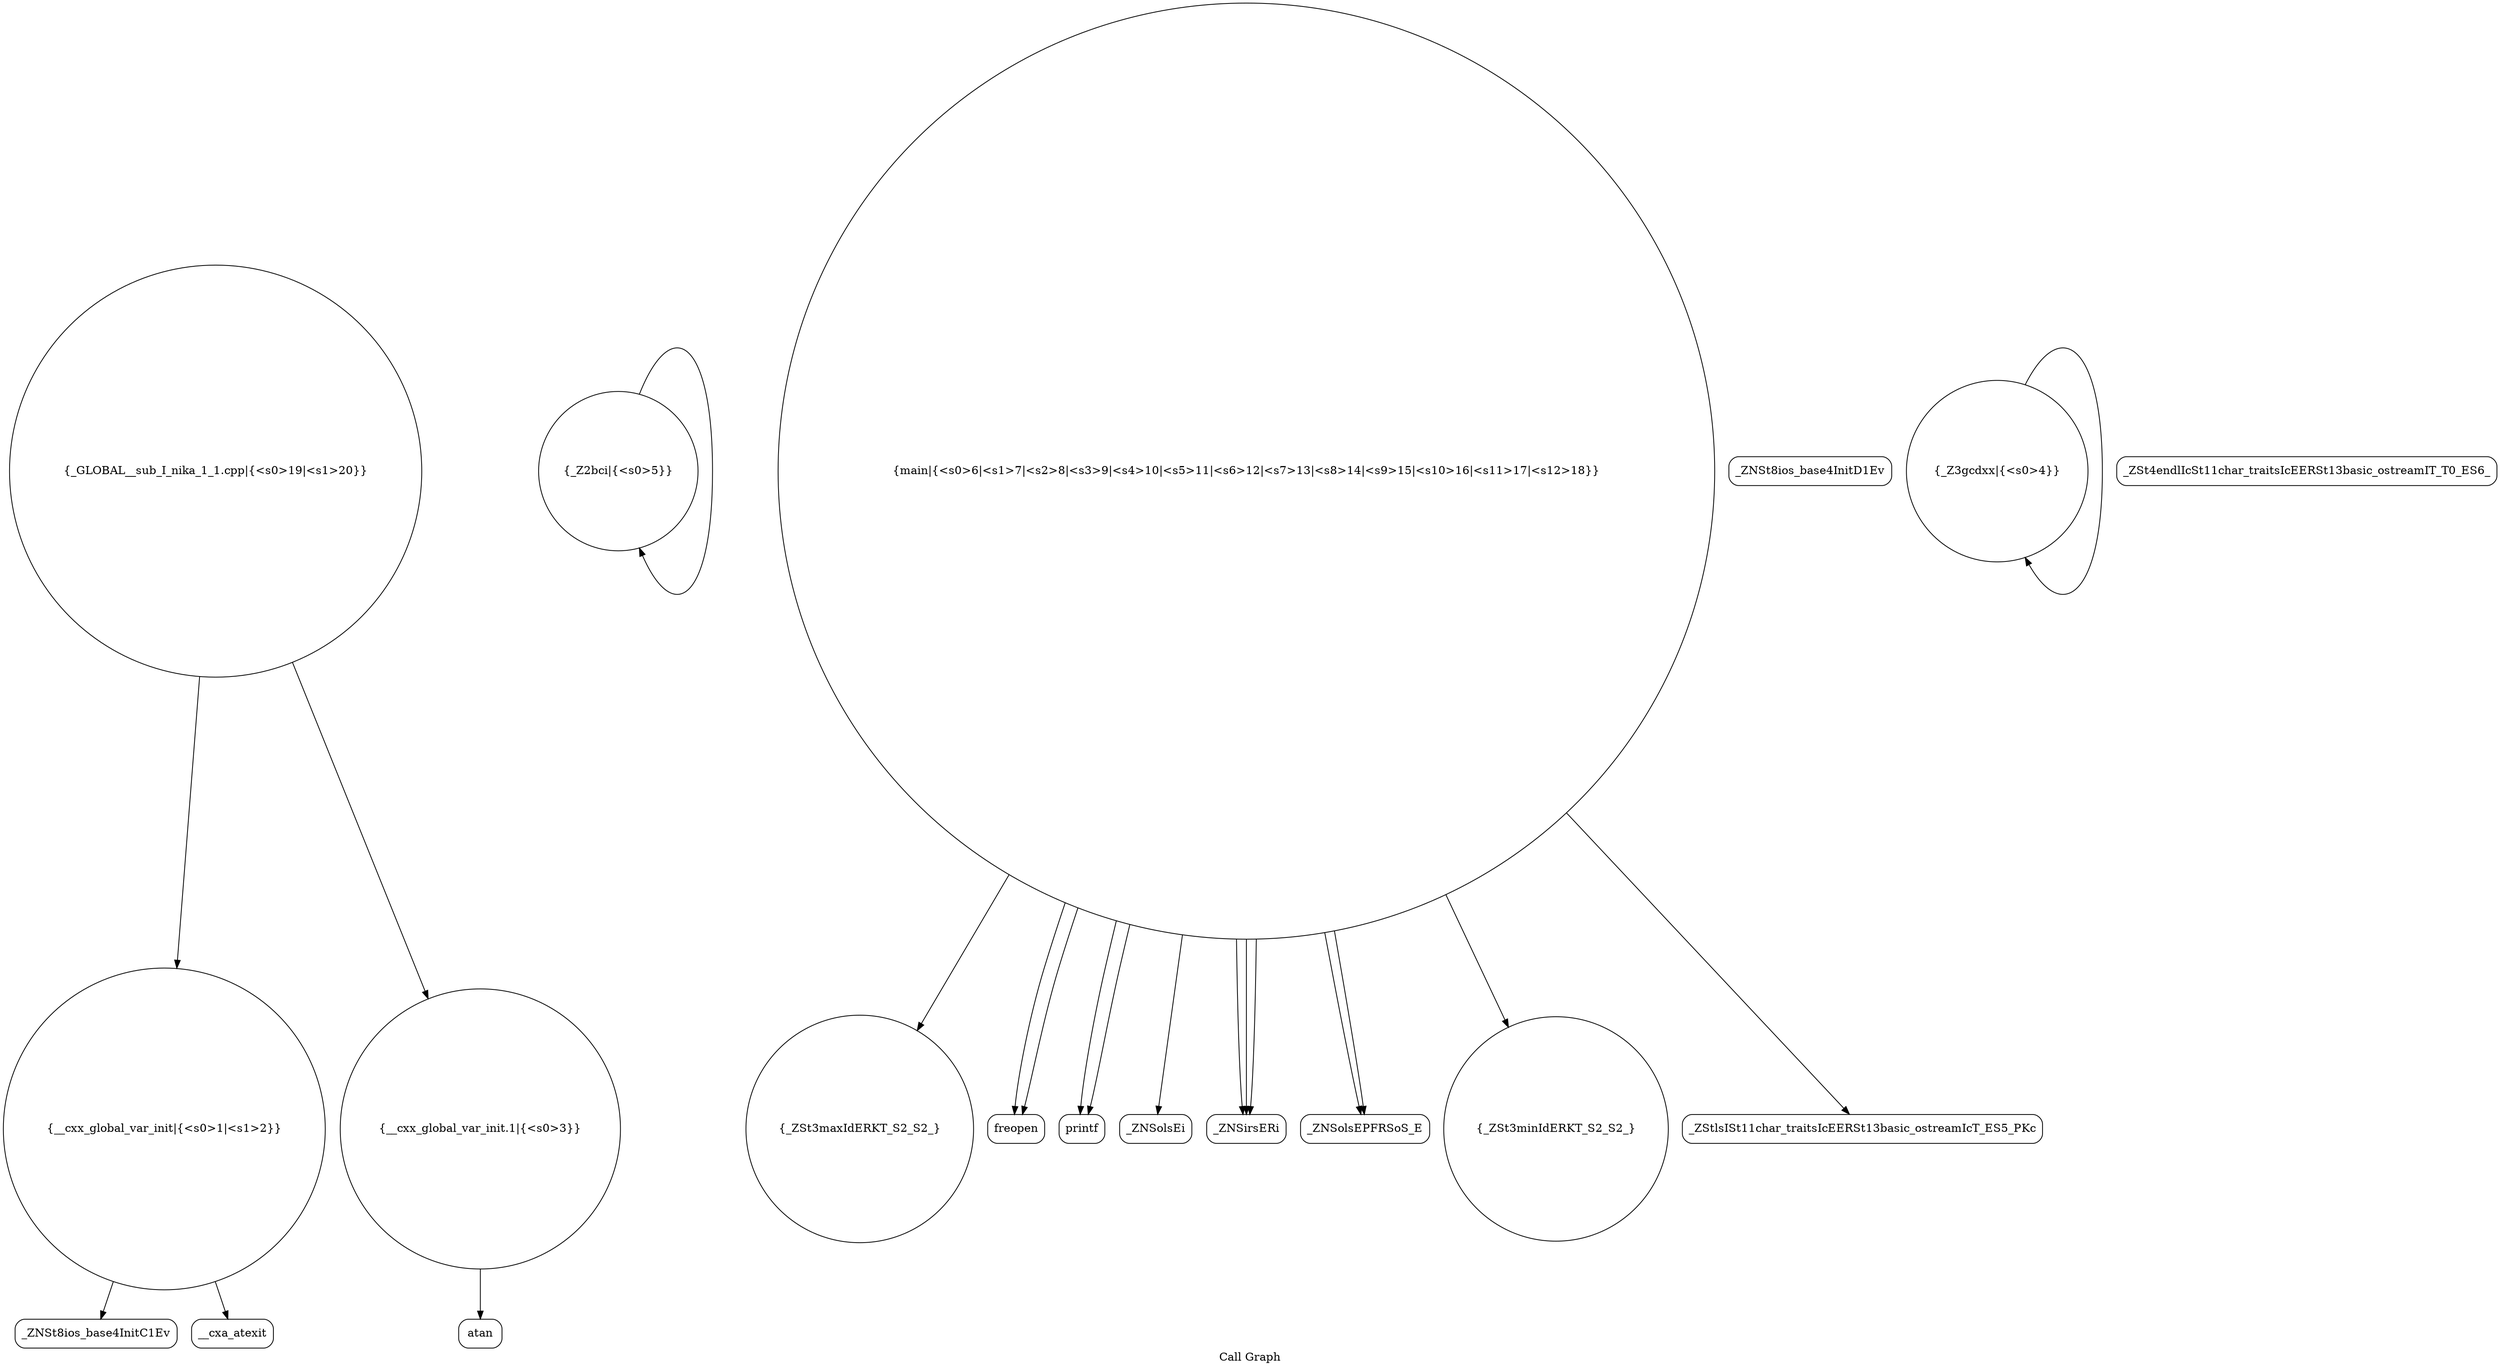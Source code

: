 digraph "Call Graph" {
	label="Call Graph";

	Node0x55e5912a3620 [shape=record,shape=circle,label="{__cxx_global_var_init|{<s0>1|<s1>2}}"];
	Node0x55e5912a3620:s0 -> Node0x55e5912a3ab0[color=black];
	Node0x55e5912a3620:s1 -> Node0x55e5912a3bb0[color=black];
	Node0x55e5912a3db0 [shape=record,shape=circle,label="{_Z2bci|{<s0>5}}"];
	Node0x55e5912a3db0:s0 -> Node0x55e5912a3db0[color=black];
	Node0x55e5912a4130 [shape=record,shape=circle,label="{_ZSt3maxIdERKT_S2_S2_}"];
	Node0x55e5912a3b30 [shape=record,shape=Mrecord,label="{_ZNSt8ios_base4InitD1Ev}"];
	Node0x55e5912a3eb0 [shape=record,shape=Mrecord,label="{freopen}"];
	Node0x55e5912a4230 [shape=record,shape=Mrecord,label="{printf}"];
	Node0x55e5912a3c30 [shape=record,shape=circle,label="{__cxx_global_var_init.1|{<s0>3}}"];
	Node0x55e5912a3c30:s0 -> Node0x55e5912a3cb0[color=black];
	Node0x55e5912a3fb0 [shape=record,shape=Mrecord,label="{_ZNSolsEi}"];
	Node0x55e5912a4330 [shape=record,shape=circle,label="{_GLOBAL__sub_I_nika_1_1.cpp|{<s0>19|<s1>20}}"];
	Node0x55e5912a4330:s0 -> Node0x55e5912a3620[color=black];
	Node0x55e5912a4330:s1 -> Node0x55e5912a3c30[color=black];
	Node0x55e5912a3d30 [shape=record,shape=circle,label="{_Z3gcdxx|{<s0>4}}"];
	Node0x55e5912a3d30:s0 -> Node0x55e5912a3d30[color=black];
	Node0x55e5912a40b0 [shape=record,shape=Mrecord,label="{_ZSt4endlIcSt11char_traitsIcEERSt13basic_ostreamIT_T0_ES6_}"];
	Node0x55e5912a3ab0 [shape=record,shape=Mrecord,label="{_ZNSt8ios_base4InitC1Ev}"];
	Node0x55e5912a3e30 [shape=record,shape=circle,label="{main|{<s0>6|<s1>7|<s2>8|<s3>9|<s4>10|<s5>11|<s6>12|<s7>13|<s8>14|<s9>15|<s10>16|<s11>17|<s12>18}}"];
	Node0x55e5912a3e30:s0 -> Node0x55e5912a3eb0[color=black];
	Node0x55e5912a3e30:s1 -> Node0x55e5912a3eb0[color=black];
	Node0x55e5912a3e30:s2 -> Node0x55e5912a3f30[color=black];
	Node0x55e5912a3e30:s3 -> Node0x55e5912a3fb0[color=black];
	Node0x55e5912a3e30:s4 -> Node0x55e5912a4030[color=black];
	Node0x55e5912a3e30:s5 -> Node0x55e5912a3f30[color=black];
	Node0x55e5912a3e30:s6 -> Node0x55e5912a3f30[color=black];
	Node0x55e5912a3e30:s7 -> Node0x55e5912a4130[color=black];
	Node0x55e5912a3e30:s8 -> Node0x55e5912a41b0[color=black];
	Node0x55e5912a3e30:s9 -> Node0x55e5912a4230[color=black];
	Node0x55e5912a3e30:s10 -> Node0x55e5912a4230[color=black];
	Node0x55e5912a3e30:s11 -> Node0x55e5912a42b0[color=black];
	Node0x55e5912a3e30:s12 -> Node0x55e5912a4030[color=black];
	Node0x55e5912a41b0 [shape=record,shape=circle,label="{_ZSt3minIdERKT_S2_S2_}"];
	Node0x55e5912a3bb0 [shape=record,shape=Mrecord,label="{__cxa_atexit}"];
	Node0x55e5912a3f30 [shape=record,shape=Mrecord,label="{_ZNSirsERi}"];
	Node0x55e5912a42b0 [shape=record,shape=Mrecord,label="{_ZStlsISt11char_traitsIcEERSt13basic_ostreamIcT_ES5_PKc}"];
	Node0x55e5912a3cb0 [shape=record,shape=Mrecord,label="{atan}"];
	Node0x55e5912a4030 [shape=record,shape=Mrecord,label="{_ZNSolsEPFRSoS_E}"];
}

